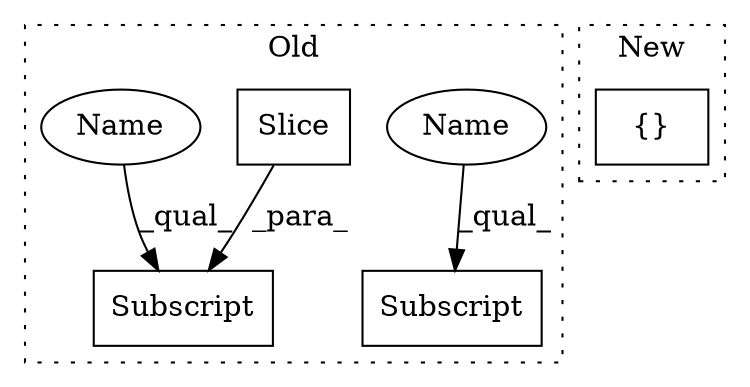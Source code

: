 digraph G {
subgraph cluster0 {
1 [label="Slice" a="80" s="6955" l="6" shape="box"];
3 [label="Subscript" a="63" s="6943,0" l="19,0" shape="box"];
4 [label="Subscript" a="63" s="6891,0" l="16,0" shape="box"];
5 [label="Name" a="87" s="6891" l="11" shape="ellipse"];
6 [label="Name" a="87" s="6943" l="11" shape="ellipse"];
label = "Old";
style="dotted";
}
subgraph cluster1 {
2 [label="{}" a="59" s="7270,7307" l="1,0" shape="box"];
label = "New";
style="dotted";
}
1 -> 3 [label="_para_"];
5 -> 4 [label="_qual_"];
6 -> 3 [label="_qual_"];
}